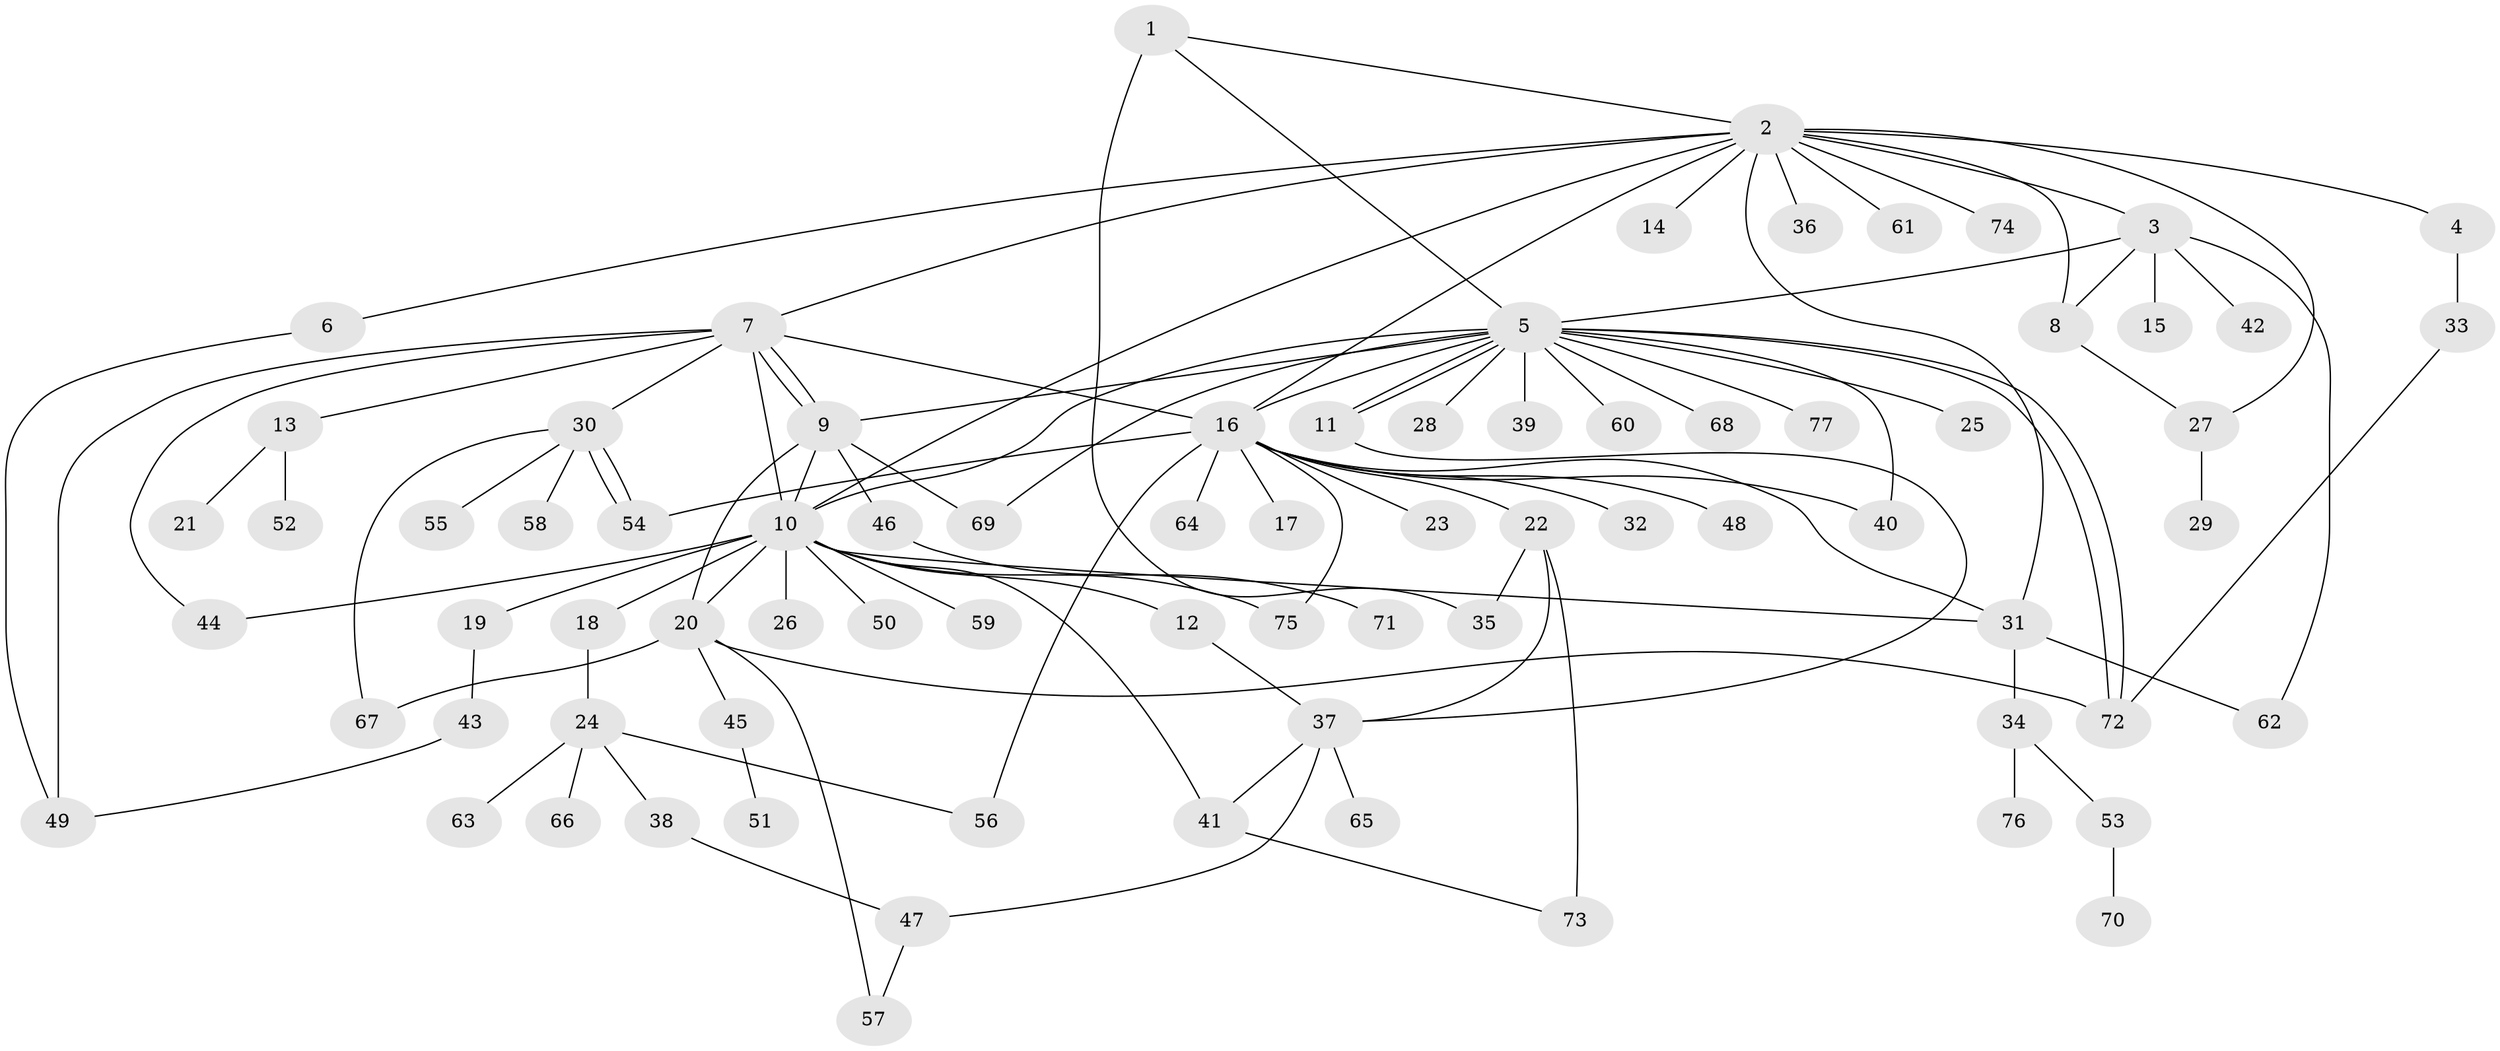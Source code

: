 // Generated by graph-tools (version 1.1) at 2025/35/03/09/25 02:35:38]
// undirected, 77 vertices, 111 edges
graph export_dot {
graph [start="1"]
  node [color=gray90,style=filled];
  1;
  2;
  3;
  4;
  5;
  6;
  7;
  8;
  9;
  10;
  11;
  12;
  13;
  14;
  15;
  16;
  17;
  18;
  19;
  20;
  21;
  22;
  23;
  24;
  25;
  26;
  27;
  28;
  29;
  30;
  31;
  32;
  33;
  34;
  35;
  36;
  37;
  38;
  39;
  40;
  41;
  42;
  43;
  44;
  45;
  46;
  47;
  48;
  49;
  50;
  51;
  52;
  53;
  54;
  55;
  56;
  57;
  58;
  59;
  60;
  61;
  62;
  63;
  64;
  65;
  66;
  67;
  68;
  69;
  70;
  71;
  72;
  73;
  74;
  75;
  76;
  77;
  1 -- 2;
  1 -- 5;
  1 -- 35;
  2 -- 3;
  2 -- 4;
  2 -- 6;
  2 -- 7;
  2 -- 8;
  2 -- 10;
  2 -- 14;
  2 -- 16;
  2 -- 27;
  2 -- 31;
  2 -- 36;
  2 -- 61;
  2 -- 74;
  3 -- 5;
  3 -- 8;
  3 -- 15;
  3 -- 42;
  3 -- 62;
  4 -- 33;
  5 -- 9;
  5 -- 10;
  5 -- 11;
  5 -- 11;
  5 -- 16;
  5 -- 25;
  5 -- 28;
  5 -- 39;
  5 -- 40;
  5 -- 60;
  5 -- 68;
  5 -- 69;
  5 -- 72;
  5 -- 72;
  5 -- 77;
  6 -- 49;
  7 -- 9;
  7 -- 9;
  7 -- 10;
  7 -- 13;
  7 -- 16;
  7 -- 30;
  7 -- 44;
  7 -- 49;
  8 -- 27;
  9 -- 10;
  9 -- 20;
  9 -- 46;
  9 -- 69;
  10 -- 12;
  10 -- 18;
  10 -- 19;
  10 -- 20;
  10 -- 26;
  10 -- 31;
  10 -- 41;
  10 -- 44;
  10 -- 50;
  10 -- 59;
  10 -- 75;
  11 -- 37;
  12 -- 37;
  13 -- 21;
  13 -- 52;
  16 -- 17;
  16 -- 22;
  16 -- 23;
  16 -- 31;
  16 -- 32;
  16 -- 40;
  16 -- 48;
  16 -- 54;
  16 -- 56;
  16 -- 64;
  16 -- 75;
  18 -- 24;
  19 -- 43;
  20 -- 45;
  20 -- 57;
  20 -- 67;
  20 -- 72;
  22 -- 35;
  22 -- 37;
  22 -- 73;
  24 -- 38;
  24 -- 56;
  24 -- 63;
  24 -- 66;
  27 -- 29;
  30 -- 54;
  30 -- 54;
  30 -- 55;
  30 -- 58;
  30 -- 67;
  31 -- 34;
  31 -- 62;
  33 -- 72;
  34 -- 53;
  34 -- 76;
  37 -- 41;
  37 -- 47;
  37 -- 65;
  38 -- 47;
  41 -- 73;
  43 -- 49;
  45 -- 51;
  46 -- 71;
  47 -- 57;
  53 -- 70;
}
